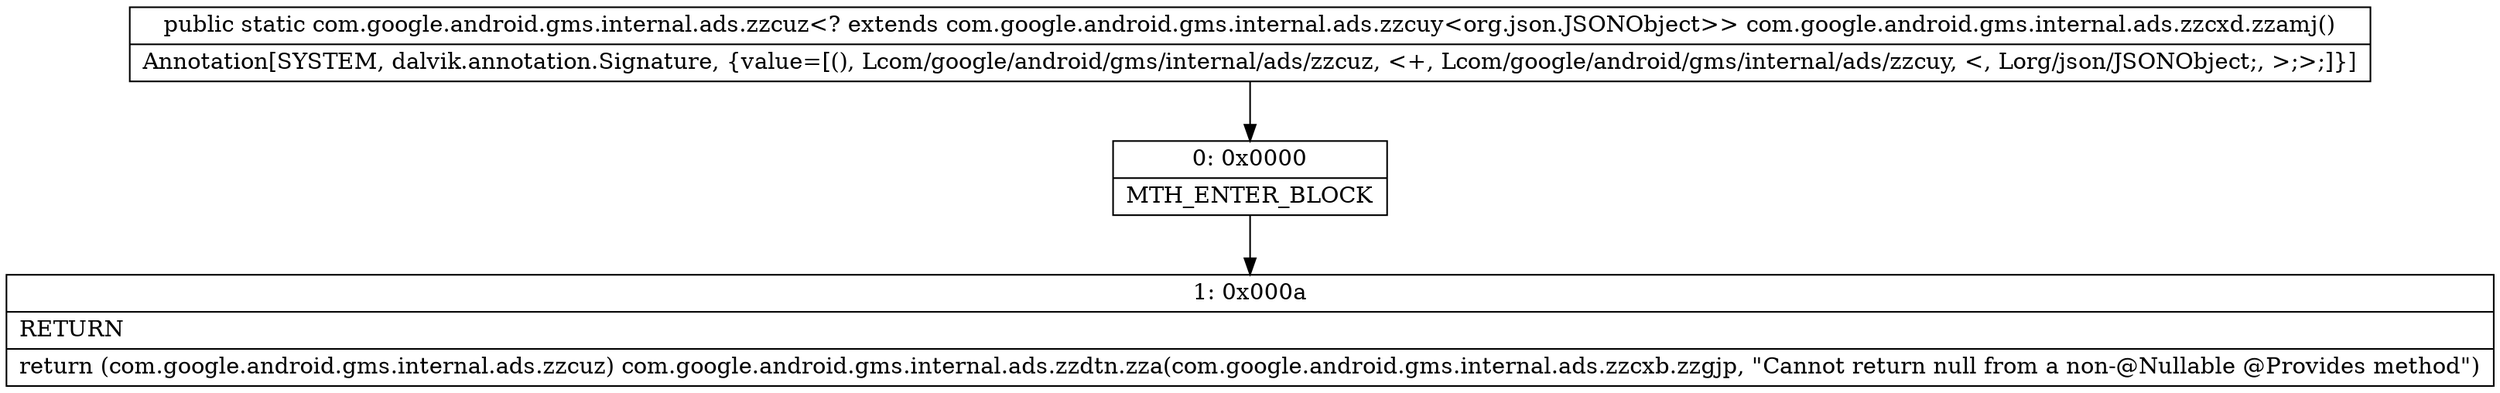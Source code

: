 digraph "CFG forcom.google.android.gms.internal.ads.zzcxd.zzamj()Lcom\/google\/android\/gms\/internal\/ads\/zzcuz;" {
Node_0 [shape=record,label="{0\:\ 0x0000|MTH_ENTER_BLOCK\l}"];
Node_1 [shape=record,label="{1\:\ 0x000a|RETURN\l|return (com.google.android.gms.internal.ads.zzcuz) com.google.android.gms.internal.ads.zzdtn.zza(com.google.android.gms.internal.ads.zzcxb.zzgjp, \"Cannot return null from a non\-@Nullable @Provides method\")\l}"];
MethodNode[shape=record,label="{public static com.google.android.gms.internal.ads.zzcuz\<? extends com.google.android.gms.internal.ads.zzcuy\<org.json.JSONObject\>\> com.google.android.gms.internal.ads.zzcxd.zzamj()  | Annotation[SYSTEM, dalvik.annotation.Signature, \{value=[(), Lcom\/google\/android\/gms\/internal\/ads\/zzcuz, \<+, Lcom\/google\/android\/gms\/internal\/ads\/zzcuy, \<, Lorg\/json\/JSONObject;, \>;\>;]\}]\l}"];
MethodNode -> Node_0;
Node_0 -> Node_1;
}

